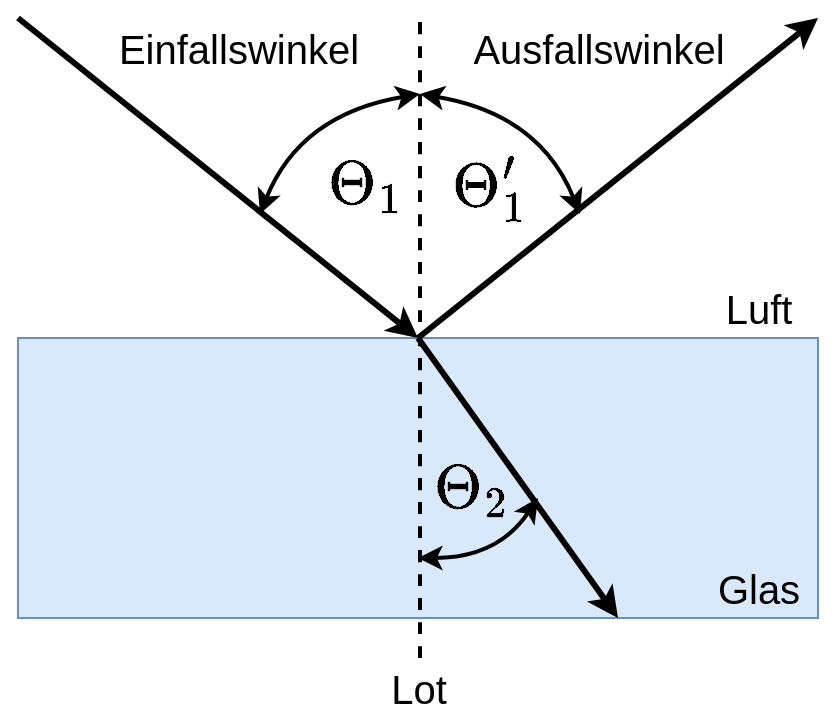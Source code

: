 <mxfile version="16.4.0" type="device"><diagram id="KlhrtHHJLhgL5jvkSa43" name="Seite-1"><mxGraphModel dx="1106" dy="890" grid="1" gridSize="10" guides="1" tooltips="1" connect="1" arrows="1" fold="1" page="1" pageScale="1" pageWidth="827" pageHeight="1169" math="1" shadow="0"><root><mxCell id="0"/><mxCell id="1" parent="0"/><mxCell id="Mf5U4WpQ2VWoTQJkKv7o-1" value="" style="rounded=0;whiteSpace=wrap;html=1;fillColor=#dae8fc;strokeColor=#6c8ebf;" vertex="1" parent="1"><mxGeometry x="200" y="440" width="400" height="140" as="geometry"/></mxCell><mxCell id="Mf5U4WpQ2VWoTQJkKv7o-2" value="Glas" style="text;html=1;resizable=0;autosize=1;align=center;verticalAlign=middle;points=[];fillColor=none;strokeColor=none;rounded=0;fontSize=20;" vertex="1" parent="1"><mxGeometry x="540" y="550" width="60" height="30" as="geometry"/></mxCell><mxCell id="Mf5U4WpQ2VWoTQJkKv7o-4" value="" style="endArrow=classic;html=1;rounded=0;fontSize=20;entryX=0.5;entryY=0;entryDx=0;entryDy=0;strokeWidth=3;" edge="1" parent="1" target="Mf5U4WpQ2VWoTQJkKv7o-1"><mxGeometry width="50" height="50" relative="1" as="geometry"><mxPoint x="200" y="280" as="sourcePoint"/><mxPoint x="430" y="400" as="targetPoint"/></mxGeometry></mxCell><mxCell id="Mf5U4WpQ2VWoTQJkKv7o-5" value="" style="endArrow=classic;html=1;rounded=0;fontSize=20;exitX=0.5;exitY=0;exitDx=0;exitDy=0;strokeWidth=3;" edge="1" parent="1" source="Mf5U4WpQ2VWoTQJkKv7o-1"><mxGeometry width="50" height="50" relative="1" as="geometry"><mxPoint x="210" y="290" as="sourcePoint"/><mxPoint x="600" y="280" as="targetPoint"/></mxGeometry></mxCell><mxCell id="Mf5U4WpQ2VWoTQJkKv7o-8" value="" style="endArrow=classic;html=1;rounded=0;fontSize=20;entryX=0.75;entryY=1;entryDx=0;entryDy=0;strokeWidth=3;" edge="1" parent="1" target="Mf5U4WpQ2VWoTQJkKv7o-1"><mxGeometry width="50" height="50" relative="1" as="geometry"><mxPoint x="400" y="440" as="sourcePoint"/><mxPoint x="600" y="600" as="targetPoint"/></mxGeometry></mxCell><mxCell id="Mf5U4WpQ2VWoTQJkKv7o-9" value="" style="endArrow=none;dashed=1;html=1;strokeWidth=2;fontSize=20;curved=1;" edge="1" parent="1"><mxGeometry width="50" height="50" relative="1" as="geometry"><mxPoint x="401" y="600" as="sourcePoint"/><mxPoint x="401" y="280" as="targetPoint"/></mxGeometry></mxCell><mxCell id="Mf5U4WpQ2VWoTQJkKv7o-10" value="Luft" style="text;html=1;resizable=0;autosize=1;align=center;verticalAlign=middle;points=[];fillColor=none;strokeColor=none;rounded=0;fontSize=20;" vertex="1" parent="1"><mxGeometry x="545" y="410" width="50" height="30" as="geometry"/></mxCell><mxCell id="Mf5U4WpQ2VWoTQJkKv7o-11" value="" style="endArrow=classic;startArrow=classic;html=1;fontSize=20;strokeWidth=2;curved=1;" edge="1" parent="1"><mxGeometry width="50" height="50" relative="1" as="geometry"><mxPoint x="321" y="378" as="sourcePoint"/><mxPoint x="401" y="318" as="targetPoint"/><Array as="points"><mxPoint x="341" y="328"/></Array></mxGeometry></mxCell><mxCell id="Mf5U4WpQ2VWoTQJkKv7o-13" value="" style="endArrow=classic;startArrow=classic;html=1;fontSize=20;strokeWidth=2;curved=1;" edge="1" parent="1"><mxGeometry width="50" height="50" relative="1" as="geometry"><mxPoint x="481" y="378" as="sourcePoint"/><mxPoint x="401" y="318" as="targetPoint"/><Array as="points"><mxPoint x="461" y="328"/></Array></mxGeometry></mxCell><mxCell id="Mf5U4WpQ2VWoTQJkKv7o-14" value="" style="endArrow=classic;startArrow=classic;html=1;fontSize=20;strokeWidth=2;curved=1;" edge="1" parent="1"><mxGeometry width="50" height="50" relative="1" as="geometry"><mxPoint x="400" y="550" as="sourcePoint"/><mxPoint x="460" y="520" as="targetPoint"/><Array as="points"><mxPoint x="440" y="550"/></Array></mxGeometry></mxCell><mxCell id="Mf5U4WpQ2VWoTQJkKv7o-15" value="$$\Theta_1$$" style="text;html=1;resizable=0;autosize=1;align=center;verticalAlign=middle;points=[];fillColor=none;strokeColor=none;rounded=0;fontSize=26;" vertex="1" parent="1"><mxGeometry x="283" y="344" width="180" height="40" as="geometry"/></mxCell><mxCell id="Mf5U4WpQ2VWoTQJkKv7o-16" value="$$\Theta_1^\prime$$" style="text;html=1;resizable=0;autosize=1;align=center;verticalAlign=middle;points=[];fillColor=none;strokeColor=none;rounded=0;fontSize=26;" vertex="1" parent="1"><mxGeometry x="305" y="345" width="260" height="40" as="geometry"/></mxCell><mxCell id="Mf5U4WpQ2VWoTQJkKv7o-17" value="$$\Theta_2$$" style="text;html=1;resizable=0;autosize=1;align=center;verticalAlign=middle;points=[];fillColor=none;strokeColor=none;rounded=0;fontSize=26;" vertex="1" parent="1"><mxGeometry x="336" y="496" width="180" height="40" as="geometry"/></mxCell><mxCell id="Mf5U4WpQ2VWoTQJkKv7o-18" value="Lot" style="text;html=1;resizable=0;autosize=1;align=center;verticalAlign=middle;points=[];fillColor=none;strokeColor=none;rounded=0;fontSize=20;" vertex="1" parent="1"><mxGeometry x="380" y="600" width="40" height="30" as="geometry"/></mxCell><mxCell id="Mf5U4WpQ2VWoTQJkKv7o-19" value="Einfallswinkel" style="text;html=1;resizable=0;autosize=1;align=center;verticalAlign=middle;points=[];fillColor=none;strokeColor=none;rounded=0;fontSize=20;" vertex="1" parent="1"><mxGeometry x="240" y="280" width="140" height="30" as="geometry"/></mxCell><mxCell id="Mf5U4WpQ2VWoTQJkKv7o-20" value="Ausfallswinkel" style="text;html=1;resizable=0;autosize=1;align=center;verticalAlign=middle;points=[];fillColor=none;strokeColor=none;rounded=0;fontSize=20;" vertex="1" parent="1"><mxGeometry x="420" y="280" width="140" height="30" as="geometry"/></mxCell></root></mxGraphModel></diagram></mxfile>